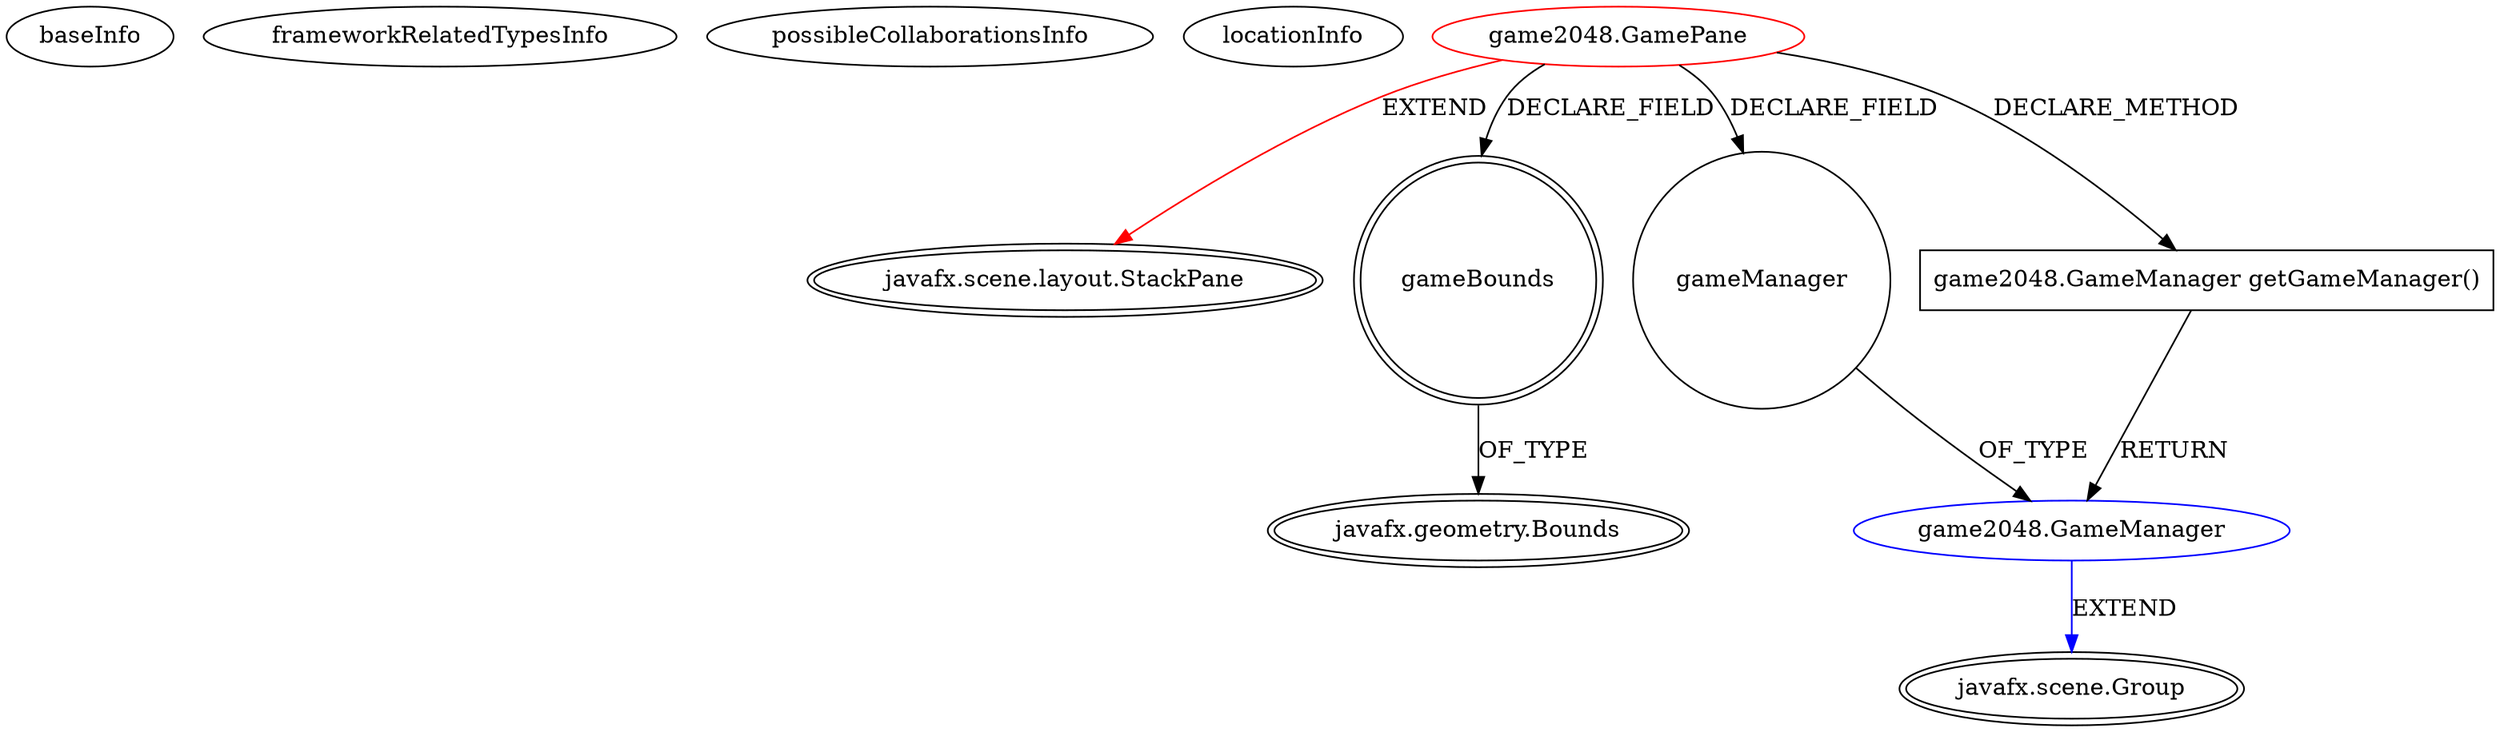 digraph {
baseInfo[graphId=2226,category="extension_graph",isAnonymous=false,possibleRelation=true]
frameworkRelatedTypesInfo[0="javafx.scene.layout.StackPane"]
possibleCollaborationsInfo[0="2226~CLIENT_METHOD_DECLARATION-RETURN_TYPE-FIELD_DECLARATION-~javafx.scene.layout.StackPane ~javafx.scene.Group ~false~false"]
locationInfo[projectName="brunoborges-fx2048",filePath="/brunoborges-fx2048/fx2048-master/src/game2048/GamePane.java",contextSignature="GamePane",graphId="2226"]
0[label="game2048.GamePane",vertexType="ROOT_CLIENT_CLASS_DECLARATION",isFrameworkType=false,color=red]
1[label="javafx.scene.layout.StackPane",vertexType="FRAMEWORK_CLASS_TYPE",isFrameworkType=true,peripheries=2]
2[label="gameBounds",vertexType="FIELD_DECLARATION",isFrameworkType=true,peripheries=2,shape=circle]
3[label="javafx.geometry.Bounds",vertexType="FRAMEWORK_CLASS_TYPE",isFrameworkType=true,peripheries=2]
4[label="gameManager",vertexType="FIELD_DECLARATION",isFrameworkType=false,shape=circle]
5[label="game2048.GameManager",vertexType="REFERENCE_CLIENT_CLASS_DECLARATION",isFrameworkType=false,color=blue]
6[label="javafx.scene.Group",vertexType="FRAMEWORK_CLASS_TYPE",isFrameworkType=true,peripheries=2]
61[label="game2048.GameManager getGameManager()",vertexType="CLIENT_METHOD_DECLARATION",isFrameworkType=false,shape=box]
0->1[label="EXTEND",color=red]
0->2[label="DECLARE_FIELD"]
2->3[label="OF_TYPE"]
0->4[label="DECLARE_FIELD"]
5->6[label="EXTEND",color=blue]
4->5[label="OF_TYPE"]
0->61[label="DECLARE_METHOD"]
61->5[label="RETURN"]
}
